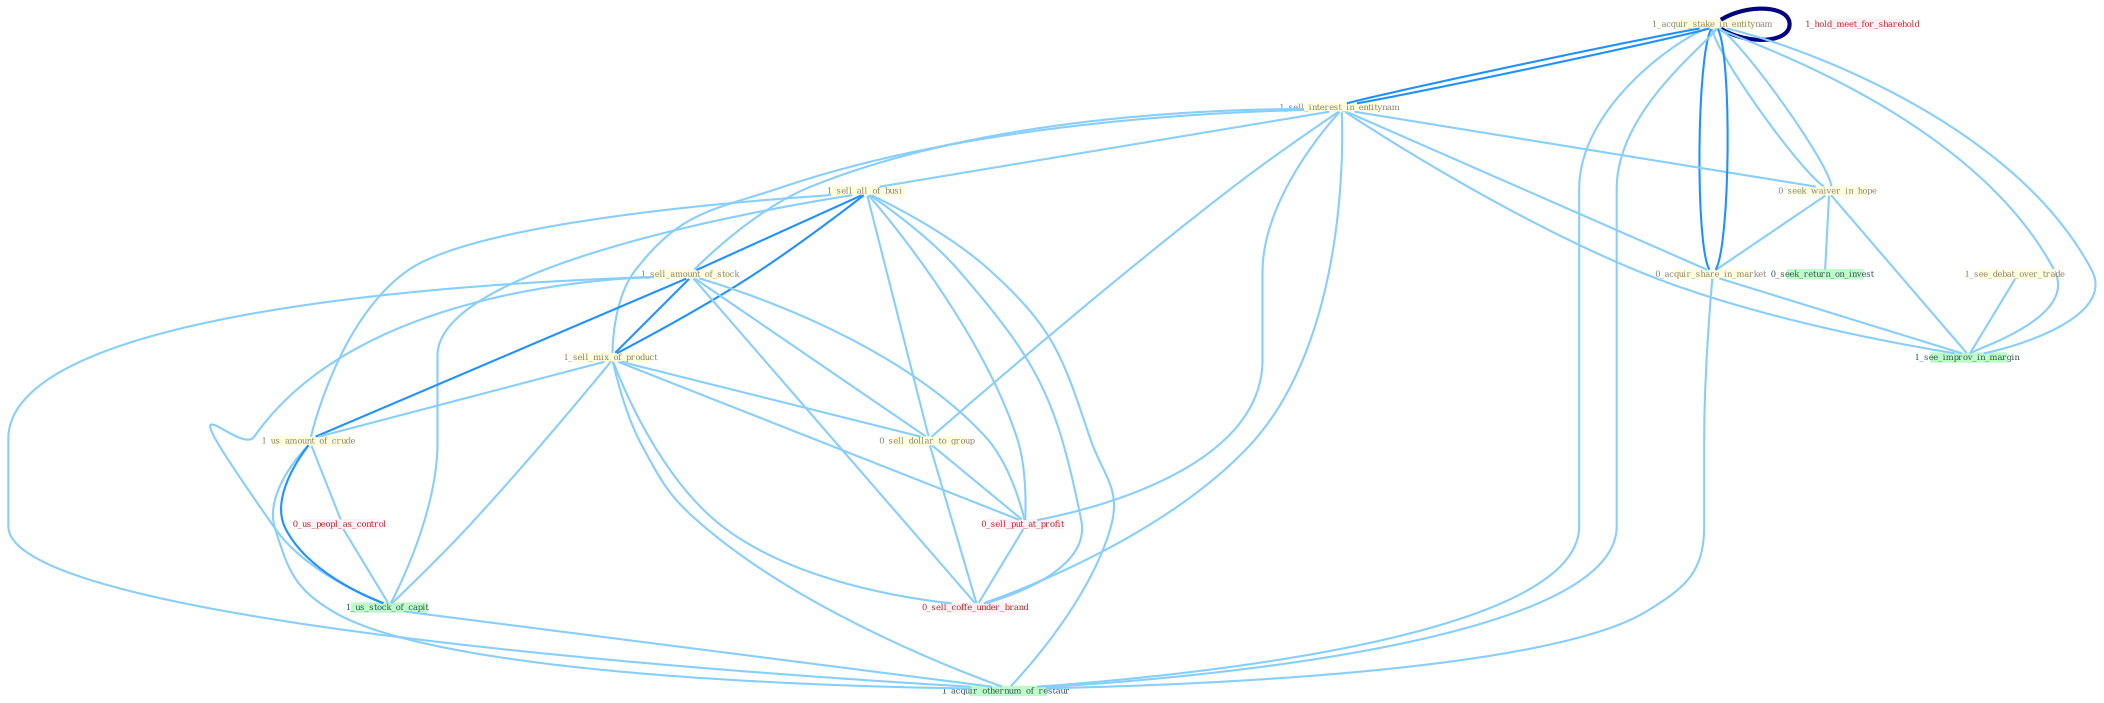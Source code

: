 Graph G{ 
    node
    [shape=polygon,style=filled,width=.5,height=.06,color="#BDFCC9",fixedsize=true,fontsize=4,
    fontcolor="#2f4f4f"];
    {node
    [color="#ffffe0", fontcolor="#8b7d6b"] "1_acquir_stake_in_entitynam " "1_sell_interest_in_entitynam " "1_sell_all_of_busi " "1_sell_amount_of_stock " "1_sell_mix_of_product " "0_seek_waiver_in_hope " "0_acquir_share_in_market " "1_acquir_stake_in_entitynam " "1_see_debat_over_trade " "0_sell_dollar_to_group " "1_us_amount_of_crude "}
{node [color="#fff0f5", fontcolor="#b22222"] "0_us_peopl_as_control " "0_sell_put_at_profit " "0_sell_coffe_under_brand " "1_hold_meet_for_sharehold "}
edge [color="#B0E2FF"];

	"1_acquir_stake_in_entitynam " -- "1_sell_interest_in_entitynam " [w="2", color="#1e90ff" , len=0.8];
	"1_acquir_stake_in_entitynam " -- "0_seek_waiver_in_hope " [w="1", color="#87cefa" ];
	"1_acquir_stake_in_entitynam " -- "0_acquir_share_in_market " [w="2", color="#1e90ff" , len=0.8];
	"1_acquir_stake_in_entitynam " -- "1_acquir_stake_in_entitynam " [w="4", style=bold, color="#000080", len=0.4];
	"1_acquir_stake_in_entitynam " -- "1_see_improv_in_margin " [w="1", color="#87cefa" ];
	"1_acquir_stake_in_entitynam " -- "1_acquir_othernum_of_restaur " [w="1", color="#87cefa" ];
	"1_sell_interest_in_entitynam " -- "1_sell_all_of_busi " [w="1", color="#87cefa" ];
	"1_sell_interest_in_entitynam " -- "1_sell_amount_of_stock " [w="1", color="#87cefa" ];
	"1_sell_interest_in_entitynam " -- "1_sell_mix_of_product " [w="1", color="#87cefa" ];
	"1_sell_interest_in_entitynam " -- "0_seek_waiver_in_hope " [w="1", color="#87cefa" ];
	"1_sell_interest_in_entitynam " -- "0_acquir_share_in_market " [w="1", color="#87cefa" ];
	"1_sell_interest_in_entitynam " -- "1_acquir_stake_in_entitynam " [w="2", color="#1e90ff" , len=0.8];
	"1_sell_interest_in_entitynam " -- "0_sell_dollar_to_group " [w="1", color="#87cefa" ];
	"1_sell_interest_in_entitynam " -- "0_sell_put_at_profit " [w="1", color="#87cefa" ];
	"1_sell_interest_in_entitynam " -- "1_see_improv_in_margin " [w="1", color="#87cefa" ];
	"1_sell_interest_in_entitynam " -- "0_sell_coffe_under_brand " [w="1", color="#87cefa" ];
	"1_sell_all_of_busi " -- "1_sell_amount_of_stock " [w="2", color="#1e90ff" , len=0.8];
	"1_sell_all_of_busi " -- "1_sell_mix_of_product " [w="2", color="#1e90ff" , len=0.8];
	"1_sell_all_of_busi " -- "0_sell_dollar_to_group " [w="1", color="#87cefa" ];
	"1_sell_all_of_busi " -- "1_us_amount_of_crude " [w="1", color="#87cefa" ];
	"1_sell_all_of_busi " -- "0_sell_put_at_profit " [w="1", color="#87cefa" ];
	"1_sell_all_of_busi " -- "1_us_stock_of_capit " [w="1", color="#87cefa" ];
	"1_sell_all_of_busi " -- "0_sell_coffe_under_brand " [w="1", color="#87cefa" ];
	"1_sell_all_of_busi " -- "1_acquir_othernum_of_restaur " [w="1", color="#87cefa" ];
	"1_sell_amount_of_stock " -- "1_sell_mix_of_product " [w="2", color="#1e90ff" , len=0.8];
	"1_sell_amount_of_stock " -- "0_sell_dollar_to_group " [w="1", color="#87cefa" ];
	"1_sell_amount_of_stock " -- "1_us_amount_of_crude " [w="2", color="#1e90ff" , len=0.8];
	"1_sell_amount_of_stock " -- "0_sell_put_at_profit " [w="1", color="#87cefa" ];
	"1_sell_amount_of_stock " -- "1_us_stock_of_capit " [w="1", color="#87cefa" ];
	"1_sell_amount_of_stock " -- "0_sell_coffe_under_brand " [w="1", color="#87cefa" ];
	"1_sell_amount_of_stock " -- "1_acquir_othernum_of_restaur " [w="1", color="#87cefa" ];
	"1_sell_mix_of_product " -- "0_sell_dollar_to_group " [w="1", color="#87cefa" ];
	"1_sell_mix_of_product " -- "1_us_amount_of_crude " [w="1", color="#87cefa" ];
	"1_sell_mix_of_product " -- "0_sell_put_at_profit " [w="1", color="#87cefa" ];
	"1_sell_mix_of_product " -- "1_us_stock_of_capit " [w="1", color="#87cefa" ];
	"1_sell_mix_of_product " -- "0_sell_coffe_under_brand " [w="1", color="#87cefa" ];
	"1_sell_mix_of_product " -- "1_acquir_othernum_of_restaur " [w="1", color="#87cefa" ];
	"0_seek_waiver_in_hope " -- "0_acquir_share_in_market " [w="1", color="#87cefa" ];
	"0_seek_waiver_in_hope " -- "1_acquir_stake_in_entitynam " [w="1", color="#87cefa" ];
	"0_seek_waiver_in_hope " -- "0_seek_return_on_invest " [w="1", color="#87cefa" ];
	"0_seek_waiver_in_hope " -- "1_see_improv_in_margin " [w="1", color="#87cefa" ];
	"0_acquir_share_in_market " -- "1_acquir_stake_in_entitynam " [w="2", color="#1e90ff" , len=0.8];
	"0_acquir_share_in_market " -- "1_see_improv_in_margin " [w="1", color="#87cefa" ];
	"0_acquir_share_in_market " -- "1_acquir_othernum_of_restaur " [w="1", color="#87cefa" ];
	"1_acquir_stake_in_entitynam " -- "1_see_improv_in_margin " [w="1", color="#87cefa" ];
	"1_acquir_stake_in_entitynam " -- "1_acquir_othernum_of_restaur " [w="1", color="#87cefa" ];
	"1_see_debat_over_trade " -- "1_see_improv_in_margin " [w="1", color="#87cefa" ];
	"0_sell_dollar_to_group " -- "0_sell_put_at_profit " [w="1", color="#87cefa" ];
	"0_sell_dollar_to_group " -- "0_sell_coffe_under_brand " [w="1", color="#87cefa" ];
	"1_us_amount_of_crude " -- "0_us_peopl_as_control " [w="1", color="#87cefa" ];
	"1_us_amount_of_crude " -- "1_us_stock_of_capit " [w="2", color="#1e90ff" , len=0.8];
	"1_us_amount_of_crude " -- "1_acquir_othernum_of_restaur " [w="1", color="#87cefa" ];
	"0_us_peopl_as_control " -- "1_us_stock_of_capit " [w="1", color="#87cefa" ];
	"0_sell_put_at_profit " -- "0_sell_coffe_under_brand " [w="1", color="#87cefa" ];
	"1_us_stock_of_capit " -- "1_acquir_othernum_of_restaur " [w="1", color="#87cefa" ];
}